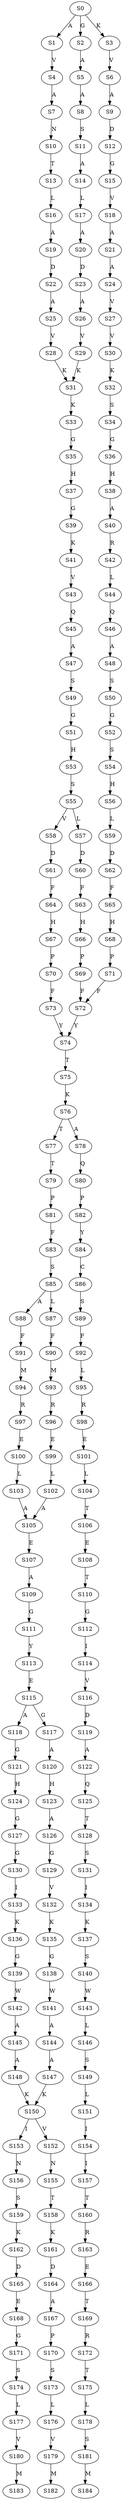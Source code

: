 strict digraph  {
	S0 -> S1 [ label = A ];
	S0 -> S2 [ label = G ];
	S0 -> S3 [ label = K ];
	S1 -> S4 [ label = V ];
	S2 -> S5 [ label = A ];
	S3 -> S6 [ label = V ];
	S4 -> S7 [ label = A ];
	S5 -> S8 [ label = A ];
	S6 -> S9 [ label = A ];
	S7 -> S10 [ label = N ];
	S8 -> S11 [ label = S ];
	S9 -> S12 [ label = D ];
	S10 -> S13 [ label = T ];
	S11 -> S14 [ label = A ];
	S12 -> S15 [ label = G ];
	S13 -> S16 [ label = L ];
	S14 -> S17 [ label = L ];
	S15 -> S18 [ label = V ];
	S16 -> S19 [ label = A ];
	S17 -> S20 [ label = A ];
	S18 -> S21 [ label = A ];
	S19 -> S22 [ label = D ];
	S20 -> S23 [ label = D ];
	S21 -> S24 [ label = A ];
	S22 -> S25 [ label = A ];
	S23 -> S26 [ label = A ];
	S24 -> S27 [ label = V ];
	S25 -> S28 [ label = V ];
	S26 -> S29 [ label = V ];
	S27 -> S30 [ label = V ];
	S28 -> S31 [ label = K ];
	S29 -> S31 [ label = K ];
	S30 -> S32 [ label = K ];
	S31 -> S33 [ label = K ];
	S32 -> S34 [ label = S ];
	S33 -> S35 [ label = G ];
	S34 -> S36 [ label = G ];
	S35 -> S37 [ label = H ];
	S36 -> S38 [ label = H ];
	S37 -> S39 [ label = G ];
	S38 -> S40 [ label = A ];
	S39 -> S41 [ label = K ];
	S40 -> S42 [ label = R ];
	S41 -> S43 [ label = V ];
	S42 -> S44 [ label = L ];
	S43 -> S45 [ label = Q ];
	S44 -> S46 [ label = Q ];
	S45 -> S47 [ label = A ];
	S46 -> S48 [ label = A ];
	S47 -> S49 [ label = S ];
	S48 -> S50 [ label = S ];
	S49 -> S51 [ label = G ];
	S50 -> S52 [ label = G ];
	S51 -> S53 [ label = H ];
	S52 -> S54 [ label = S ];
	S53 -> S55 [ label = S ];
	S54 -> S56 [ label = H ];
	S55 -> S57 [ label = L ];
	S55 -> S58 [ label = V ];
	S56 -> S59 [ label = L ];
	S57 -> S60 [ label = D ];
	S58 -> S61 [ label = D ];
	S59 -> S62 [ label = D ];
	S60 -> S63 [ label = F ];
	S61 -> S64 [ label = F ];
	S62 -> S65 [ label = F ];
	S63 -> S66 [ label = H ];
	S64 -> S67 [ label = H ];
	S65 -> S68 [ label = H ];
	S66 -> S69 [ label = P ];
	S67 -> S70 [ label = P ];
	S68 -> S71 [ label = P ];
	S69 -> S72 [ label = F ];
	S70 -> S73 [ label = F ];
	S71 -> S72 [ label = F ];
	S72 -> S74 [ label = Y ];
	S73 -> S74 [ label = Y ];
	S74 -> S75 [ label = T ];
	S75 -> S76 [ label = K ];
	S76 -> S77 [ label = T ];
	S76 -> S78 [ label = A ];
	S77 -> S79 [ label = T ];
	S78 -> S80 [ label = Q ];
	S79 -> S81 [ label = P ];
	S80 -> S82 [ label = P ];
	S81 -> S83 [ label = F ];
	S82 -> S84 [ label = Y ];
	S83 -> S85 [ label = S ];
	S84 -> S86 [ label = C ];
	S85 -> S87 [ label = L ];
	S85 -> S88 [ label = A ];
	S86 -> S89 [ label = S ];
	S87 -> S90 [ label = F ];
	S88 -> S91 [ label = F ];
	S89 -> S92 [ label = F ];
	S90 -> S93 [ label = M ];
	S91 -> S94 [ label = M ];
	S92 -> S95 [ label = L ];
	S93 -> S96 [ label = R ];
	S94 -> S97 [ label = R ];
	S95 -> S98 [ label = R ];
	S96 -> S99 [ label = E ];
	S97 -> S100 [ label = E ];
	S98 -> S101 [ label = E ];
	S99 -> S102 [ label = L ];
	S100 -> S103 [ label = L ];
	S101 -> S104 [ label = L ];
	S102 -> S105 [ label = A ];
	S103 -> S105 [ label = A ];
	S104 -> S106 [ label = T ];
	S105 -> S107 [ label = E ];
	S106 -> S108 [ label = E ];
	S107 -> S109 [ label = A ];
	S108 -> S110 [ label = T ];
	S109 -> S111 [ label = G ];
	S110 -> S112 [ label = G ];
	S111 -> S113 [ label = Y ];
	S112 -> S114 [ label = I ];
	S113 -> S115 [ label = E ];
	S114 -> S116 [ label = V ];
	S115 -> S117 [ label = G ];
	S115 -> S118 [ label = A ];
	S116 -> S119 [ label = D ];
	S117 -> S120 [ label = A ];
	S118 -> S121 [ label = G ];
	S119 -> S122 [ label = A ];
	S120 -> S123 [ label = H ];
	S121 -> S124 [ label = H ];
	S122 -> S125 [ label = Q ];
	S123 -> S126 [ label = A ];
	S124 -> S127 [ label = G ];
	S125 -> S128 [ label = T ];
	S126 -> S129 [ label = G ];
	S127 -> S130 [ label = G ];
	S128 -> S131 [ label = S ];
	S129 -> S132 [ label = V ];
	S130 -> S133 [ label = I ];
	S131 -> S134 [ label = I ];
	S132 -> S135 [ label = K ];
	S133 -> S136 [ label = K ];
	S134 -> S137 [ label = K ];
	S135 -> S138 [ label = G ];
	S136 -> S139 [ label = G ];
	S137 -> S140 [ label = S ];
	S138 -> S141 [ label = W ];
	S139 -> S142 [ label = W ];
	S140 -> S143 [ label = W ];
	S141 -> S144 [ label = A ];
	S142 -> S145 [ label = A ];
	S143 -> S146 [ label = L ];
	S144 -> S147 [ label = A ];
	S145 -> S148 [ label = A ];
	S146 -> S149 [ label = S ];
	S147 -> S150 [ label = K ];
	S148 -> S150 [ label = K ];
	S149 -> S151 [ label = L ];
	S150 -> S152 [ label = V ];
	S150 -> S153 [ label = I ];
	S151 -> S154 [ label = I ];
	S152 -> S155 [ label = N ];
	S153 -> S156 [ label = N ];
	S154 -> S157 [ label = I ];
	S155 -> S158 [ label = T ];
	S156 -> S159 [ label = S ];
	S157 -> S160 [ label = T ];
	S158 -> S161 [ label = K ];
	S159 -> S162 [ label = K ];
	S160 -> S163 [ label = R ];
	S161 -> S164 [ label = D ];
	S162 -> S165 [ label = D ];
	S163 -> S166 [ label = E ];
	S164 -> S167 [ label = A ];
	S165 -> S168 [ label = E ];
	S166 -> S169 [ label = T ];
	S167 -> S170 [ label = P ];
	S168 -> S171 [ label = G ];
	S169 -> S172 [ label = R ];
	S170 -> S173 [ label = S ];
	S171 -> S174 [ label = S ];
	S172 -> S175 [ label = T ];
	S173 -> S176 [ label = L ];
	S174 -> S177 [ label = L ];
	S175 -> S178 [ label = L ];
	S176 -> S179 [ label = V ];
	S177 -> S180 [ label = V ];
	S178 -> S181 [ label = S ];
	S179 -> S182 [ label = M ];
	S180 -> S183 [ label = M ];
	S181 -> S184 [ label = M ];
}
